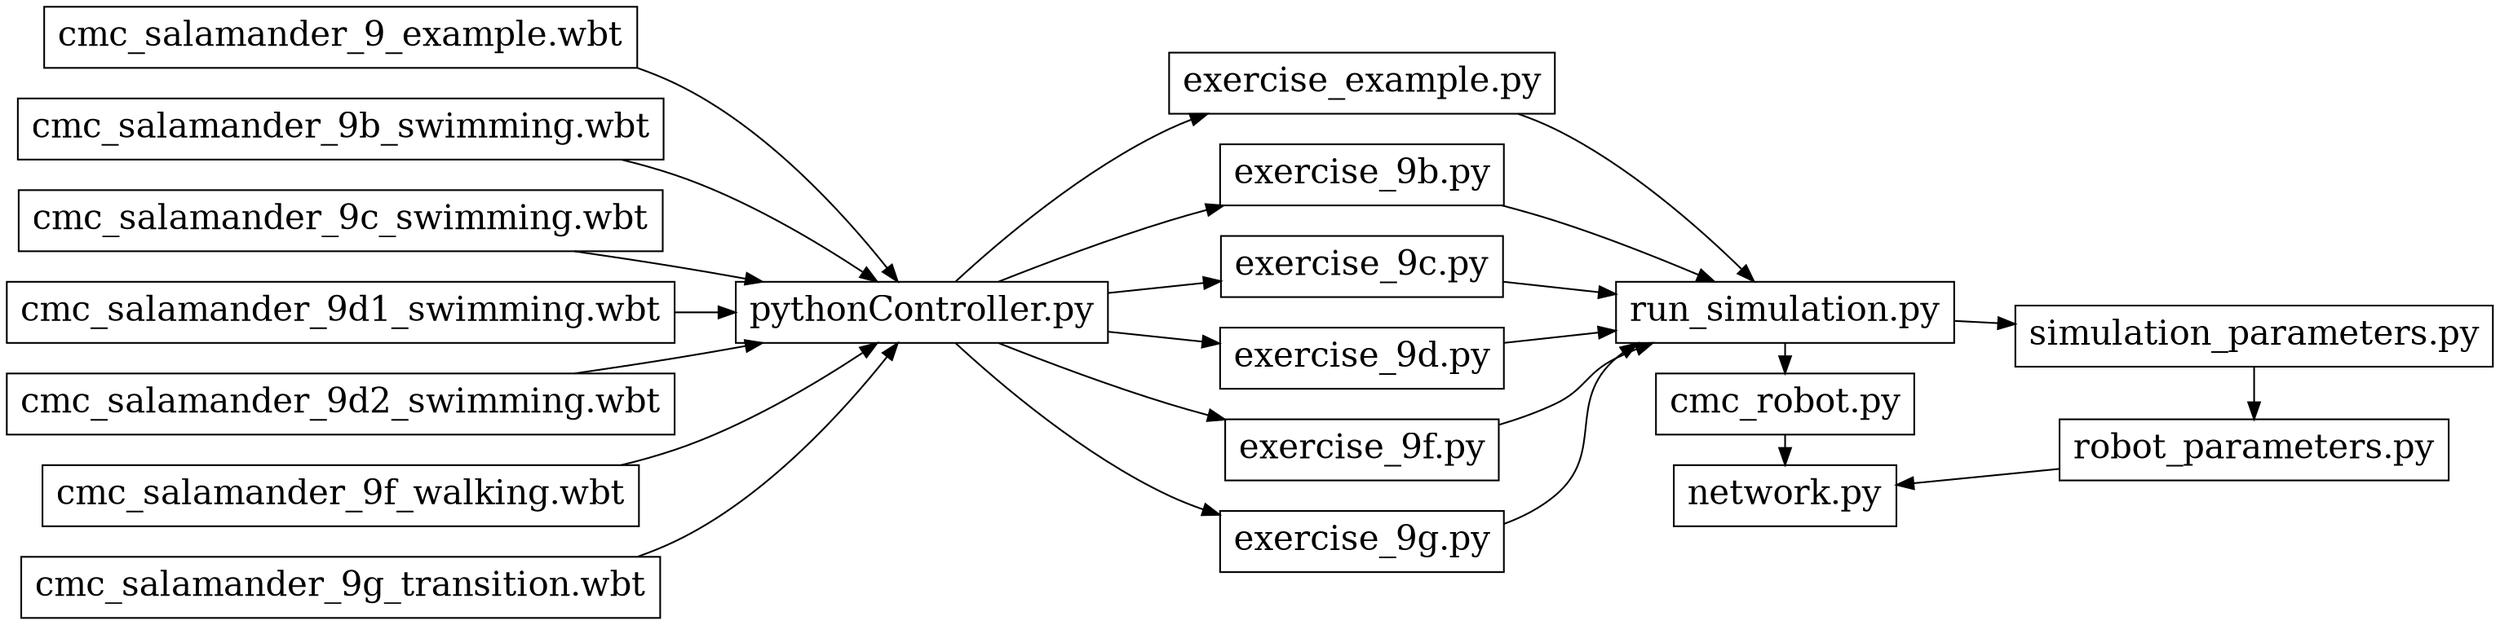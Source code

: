 digraph G {
    graph[rankdir=LR, center=true]
    node [
          color="black",
          fontsize=20,
          shape=box
          ]

    "cmc_salamander_9_example.wbt"->"pythonController.py"
    "cmc_salamander_9b_swimming.wbt"->"pythonController.py"
    "cmc_salamander_9c_swimming.wbt"->"pythonController.py"
    "cmc_salamander_9d1_swimming.wbt"->"pythonController.py"
    "cmc_salamander_9d2_swimming.wbt"->"pythonController.py"
    "cmc_salamander_9f_walking.wbt"->"pythonController.py"
    "cmc_salamander_9g_transition.wbt"->"pythonController.py"

    "pythonController.py"->"exercise_example.py"
    "pythonController.py"->"exercise_9b.py"
    "pythonController.py"->"exercise_9c.py"
    "pythonController.py"->"exercise_9d.py"
    "pythonController.py"->"exercise_9f.py"
    "pythonController.py"->"exercise_9g.py"

    "exercise_example.py"->"run_simulation.py"
    "exercise_9b.py"->"run_simulation.py"
    "exercise_9c.py"->"run_simulation.py"
    "exercise_9d.py"->"run_simulation.py"
    "exercise_9f.py"->"run_simulation.py"
    "exercise_9g.py"->"run_simulation.py"

    "run_simulation.py"->"cmc_robot.py"
    "cmc_robot.py"->"network.py"
    "robot_parameters.py"->"network.py"
    "run_simulation.py"->"simulation_parameters.py"
    "simulation_parameters.py"->"robot_parameters.py"

    {
        rank = same;
        "run_simulation.py";
        "cmc_robot.py";
        "network.py";
    }

    {
        rank = same;
        "simulation_parameters.py"
        "robot_parameters.py";
    }

    color=black;
}

